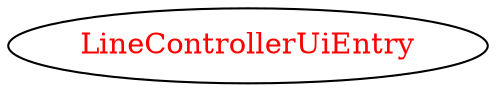 digraph dependencyGraph {
 concentrate=true;
 ranksep="2.0";
 rankdir="LR"; 
 splines="ortho";
"LineControllerUiEntry" [fontcolor="red"];
}